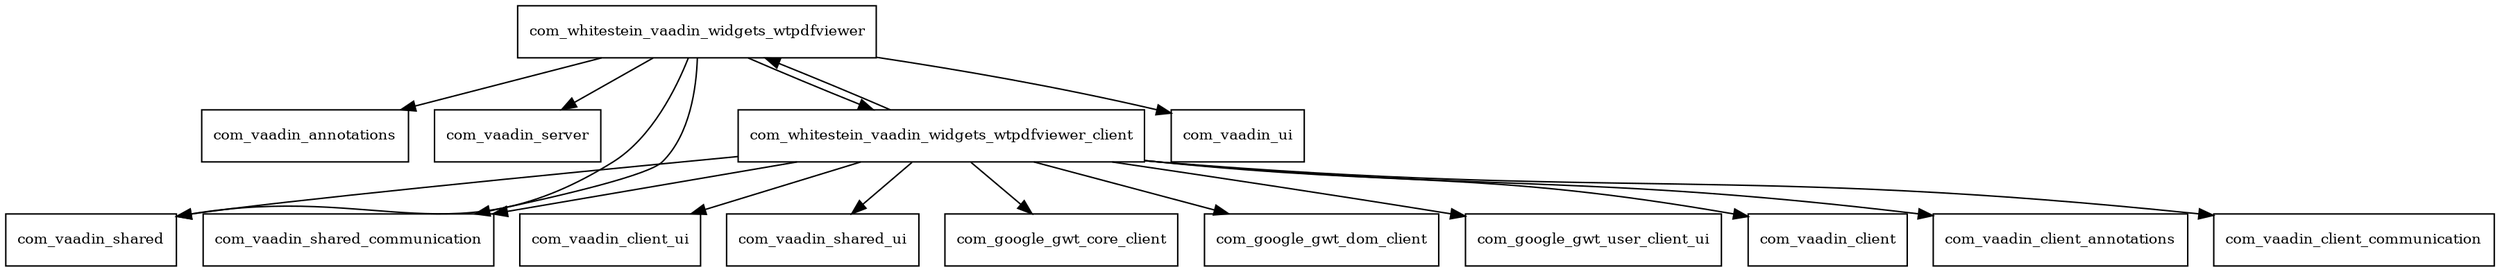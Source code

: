 digraph wt_pdf_viewer_1_0_2_package_dependencies {
  node [shape = box, fontsize=10.0];
  com_whitestein_vaadin_widgets_wtpdfviewer -> com_vaadin_annotations;
  com_whitestein_vaadin_widgets_wtpdfviewer -> com_vaadin_server;
  com_whitestein_vaadin_widgets_wtpdfviewer -> com_vaadin_shared;
  com_whitestein_vaadin_widgets_wtpdfviewer -> com_vaadin_shared_communication;
  com_whitestein_vaadin_widgets_wtpdfviewer -> com_vaadin_ui;
  com_whitestein_vaadin_widgets_wtpdfviewer -> com_whitestein_vaadin_widgets_wtpdfviewer_client;
  com_whitestein_vaadin_widgets_wtpdfviewer_client -> com_google_gwt_core_client;
  com_whitestein_vaadin_widgets_wtpdfviewer_client -> com_google_gwt_dom_client;
  com_whitestein_vaadin_widgets_wtpdfviewer_client -> com_google_gwt_user_client_ui;
  com_whitestein_vaadin_widgets_wtpdfviewer_client -> com_vaadin_client;
  com_whitestein_vaadin_widgets_wtpdfviewer_client -> com_vaadin_client_annotations;
  com_whitestein_vaadin_widgets_wtpdfviewer_client -> com_vaadin_client_communication;
  com_whitestein_vaadin_widgets_wtpdfviewer_client -> com_vaadin_client_ui;
  com_whitestein_vaadin_widgets_wtpdfviewer_client -> com_vaadin_shared;
  com_whitestein_vaadin_widgets_wtpdfviewer_client -> com_vaadin_shared_communication;
  com_whitestein_vaadin_widgets_wtpdfviewer_client -> com_vaadin_shared_ui;
  com_whitestein_vaadin_widgets_wtpdfviewer_client -> com_whitestein_vaadin_widgets_wtpdfviewer;
}
